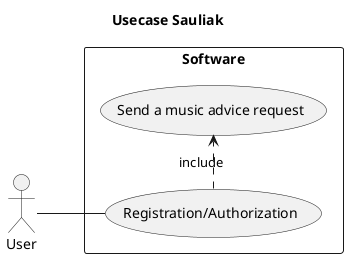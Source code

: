 @startuml

title Usecase Sauliak
left to right direction
actor :User:

rectangle Software {

    usecase (Registration/Authorization)
    usecase (Send a music advice request)

   :User: -- (Registration/Authorization)
   (Registration/Authorization) .> (Send a music advice request) : include
}

@enduml
